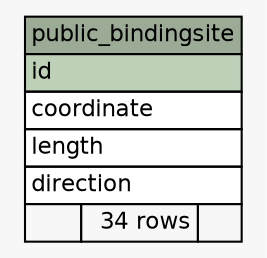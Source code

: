 // dot 2.36.0 on Linux 3.13.0-43-generic
// SchemaSpy rev 590
digraph "public_bindingsite" {
  graph [
    rankdir="RL"
    bgcolor="#f7f7f7"
    nodesep="0.18"
    ranksep="0.46"
    fontname="Helvetica"
    fontsize="11"
  ];
  node [
    fontname="Helvetica"
    fontsize="11"
    shape="plaintext"
  ];
  edge [
    arrowsize="0.8"
  ];
  "public_bindingsite" [
    label=<
    <TABLE BORDER="0" CELLBORDER="1" CELLSPACING="0" BGCOLOR="#ffffff">
      <TR><TD COLSPAN="3" BGCOLOR="#9bab96" ALIGN="CENTER">public_bindingsite</TD></TR>
      <TR><TD PORT="id" COLSPAN="3" BGCOLOR="#bed1b8" ALIGN="LEFT">id</TD></TR>
      <TR><TD PORT="coordinate" COLSPAN="3" ALIGN="LEFT">coordinate</TD></TR>
      <TR><TD PORT="length" COLSPAN="3" ALIGN="LEFT">length</TD></TR>
      <TR><TD PORT="direction" COLSPAN="3" ALIGN="LEFT">direction</TD></TR>
      <TR><TD ALIGN="LEFT" BGCOLOR="#f7f7f7">  </TD><TD ALIGN="RIGHT" BGCOLOR="#f7f7f7">34 rows</TD><TD ALIGN="RIGHT" BGCOLOR="#f7f7f7">  </TD></TR>
    </TABLE>>
    URL="tables/public_bindingsite.html"
    tooltip="public_bindingsite"
  ];
}
